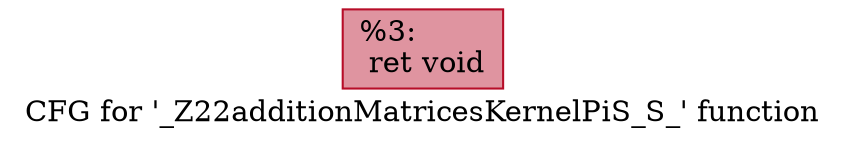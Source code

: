 digraph "CFG for '_Z22additionMatricesKernelPiS_S_' function" {
	label="CFG for '_Z22additionMatricesKernelPiS_S_' function";

	Node0x5da2920 [shape=record,color="#b70d28ff", style=filled, fillcolor="#b70d2870",label="{%3:\l  ret void\l}"];
}
